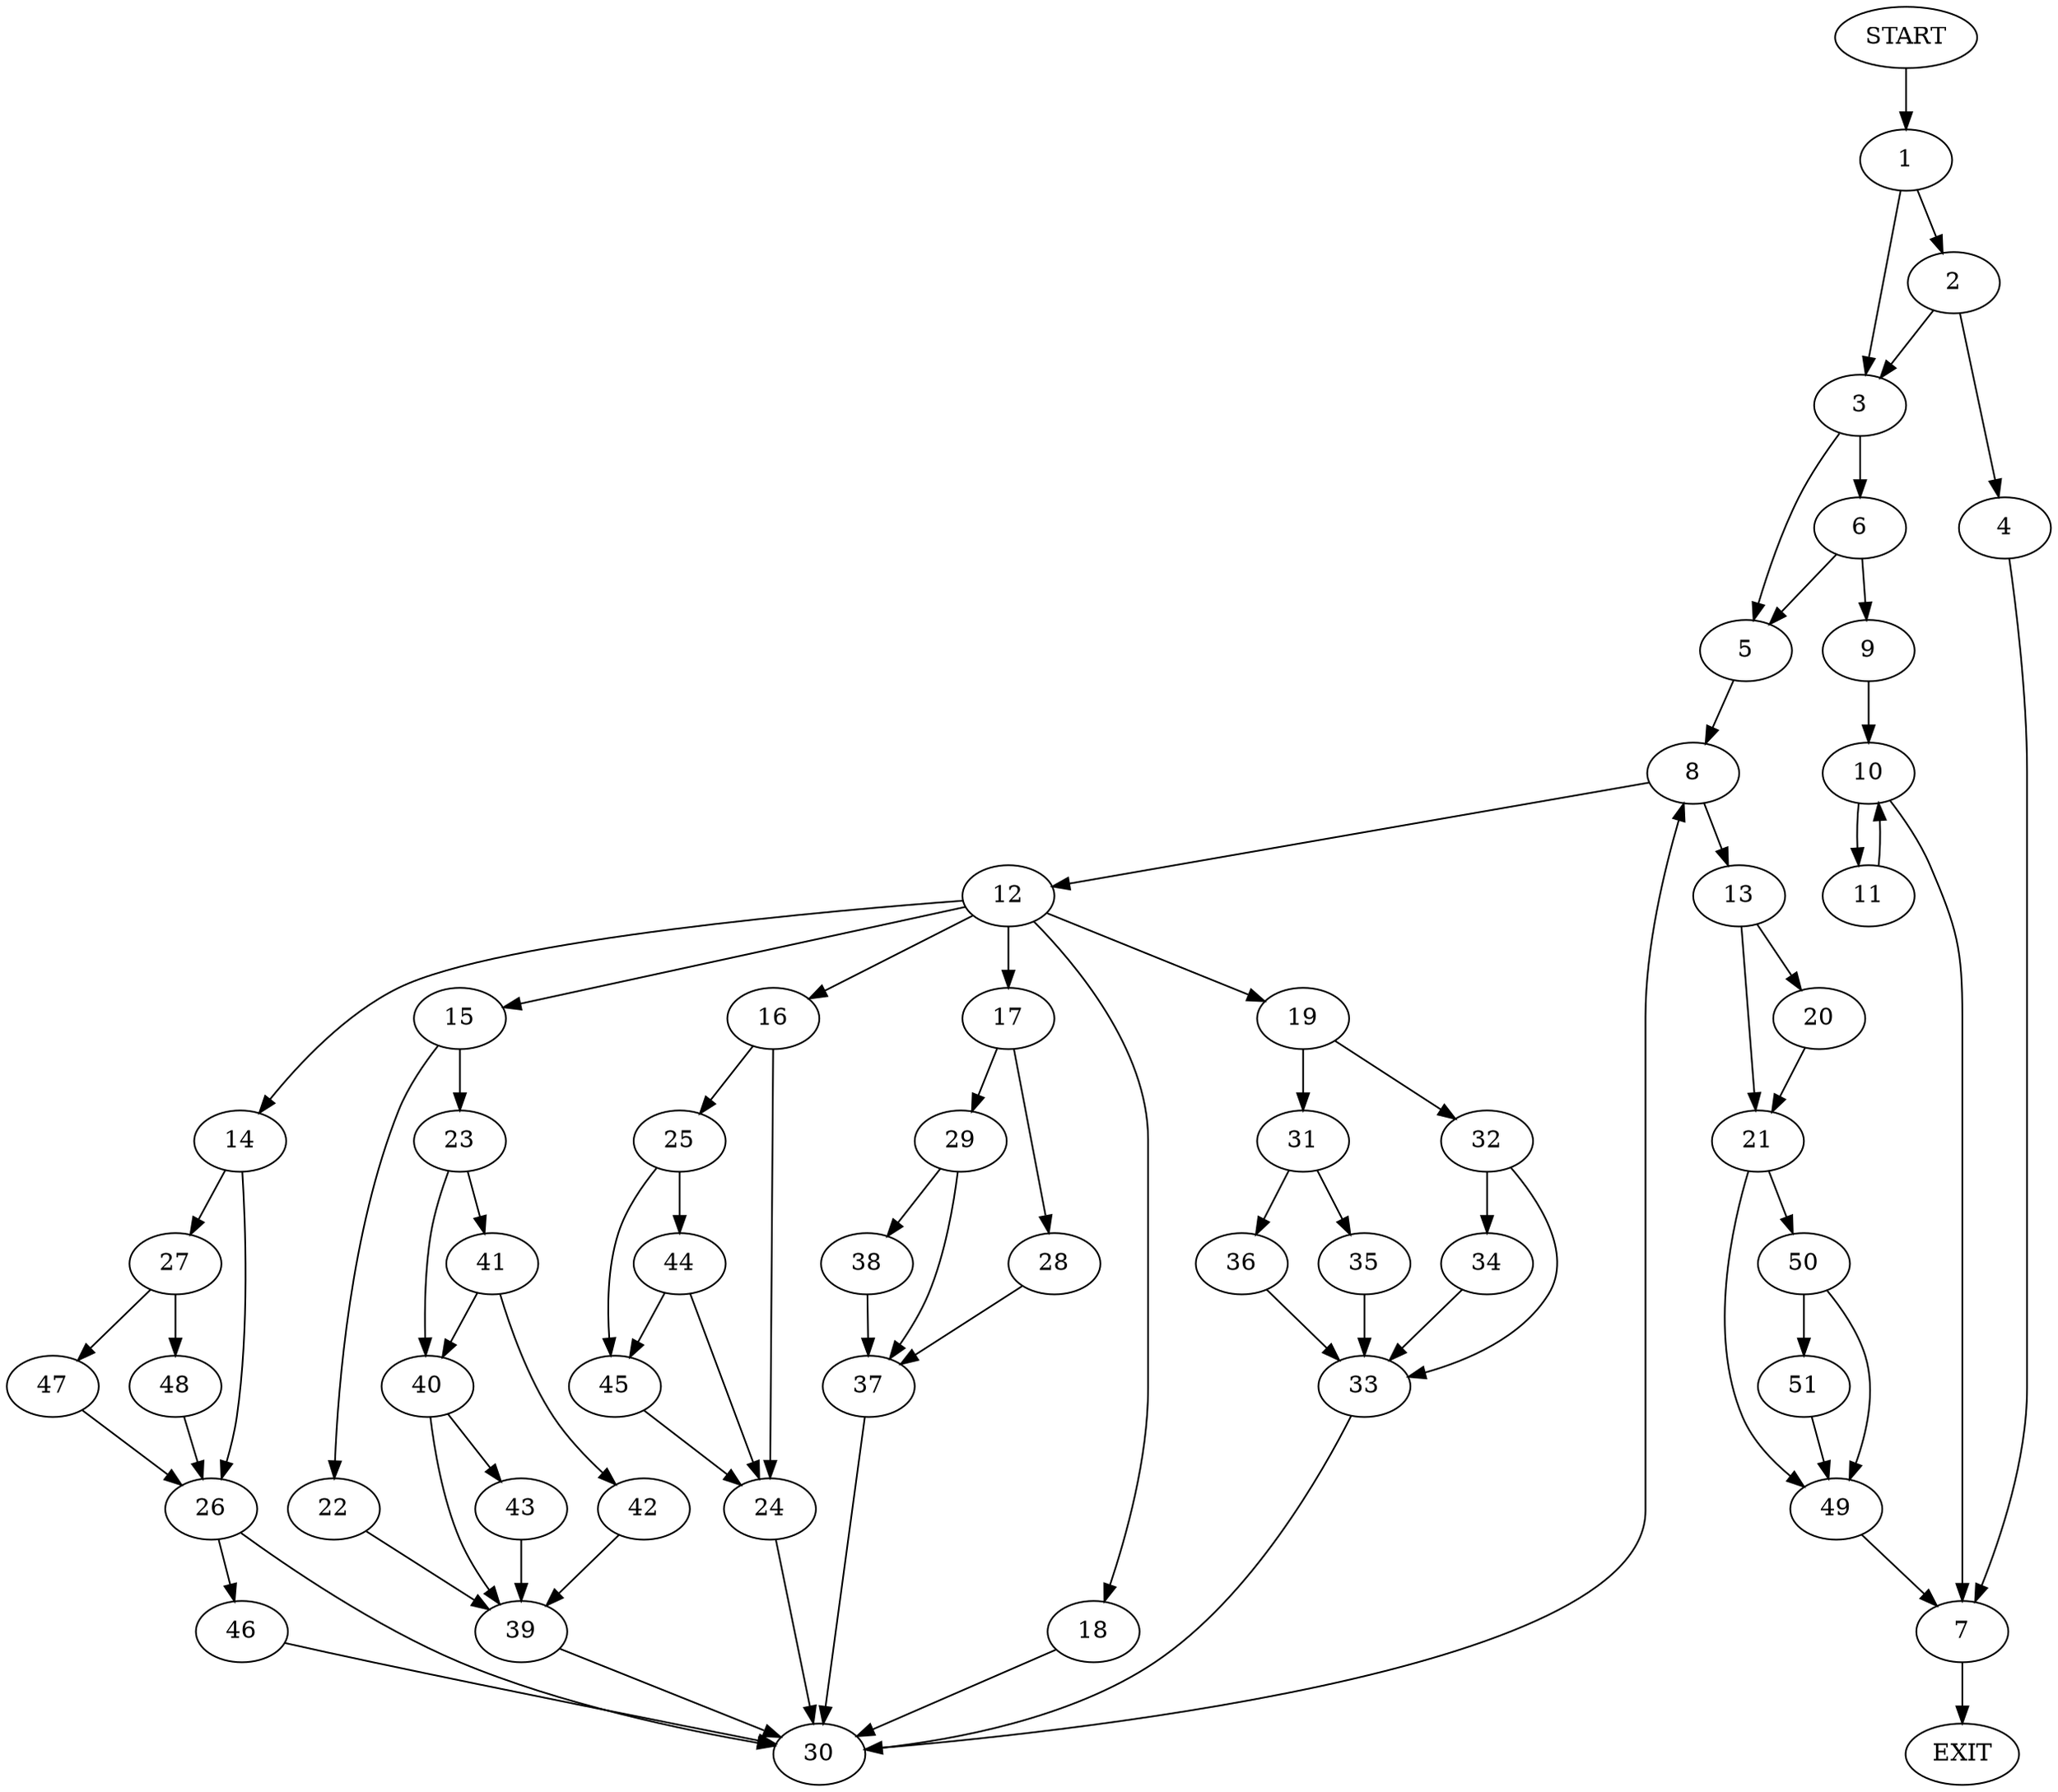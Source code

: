digraph {
0 [label="START"]
52 [label="EXIT"]
0 -> 1
1 -> 2
1 -> 3
2 -> 4
2 -> 3
3 -> 5
3 -> 6
4 -> 7
7 -> 52
5 -> 8
6 -> 9
6 -> 5
9 -> 10
10 -> 11
10 -> 7
11 -> 10
8 -> 12
8 -> 13
12 -> 14
12 -> 15
12 -> 16
12 -> 17
12 -> 18
12 -> 19
13 -> 20
13 -> 21
15 -> 22
15 -> 23
16 -> 24
16 -> 25
14 -> 26
14 -> 27
17 -> 28
17 -> 29
18 -> 30
19 -> 31
19 -> 32
32 -> 33
32 -> 34
31 -> 35
31 -> 36
33 -> 30
34 -> 33
35 -> 33
36 -> 33
30 -> 8
29 -> 37
29 -> 38
28 -> 37
37 -> 30
38 -> 37
22 -> 39
23 -> 40
23 -> 41
39 -> 30
41 -> 40
41 -> 42
40 -> 39
40 -> 43
42 -> 39
43 -> 39
24 -> 30
25 -> 44
25 -> 45
45 -> 24
44 -> 24
44 -> 45
26 -> 30
26 -> 46
27 -> 47
27 -> 48
47 -> 26
48 -> 26
46 -> 30
21 -> 49
21 -> 50
20 -> 21
49 -> 7
50 -> 49
50 -> 51
51 -> 49
}
